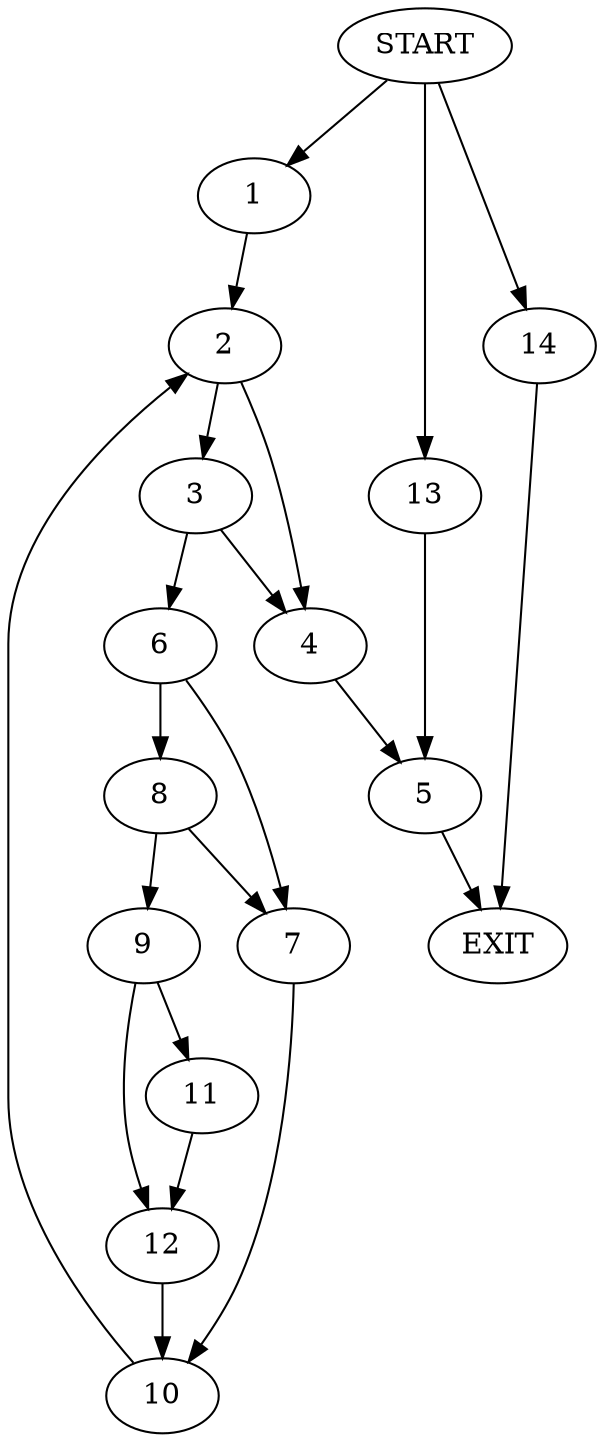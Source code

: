 digraph {
0 [label="START"];
1;
2;
3;
4;
5;
6;
7;
8;
9;
10;
11;
12;
13;
14;
15 [label="EXIT"];
0 -> 1;
1 -> 2;
2 -> 3;
2 -> 4;
4 -> 5;
3 -> 6;
3 -> 4;
6 -> 7;
6 -> 8;
8 -> 9;
8 -> 7;
7 -> 10;
9 -> 11;
9 -> 12;
10 -> 2;
12 -> 10;
11 -> 12;
5 -> 15;
0 -> 13;
13 -> 5;
0 -> 14;
14 -> 15;
}